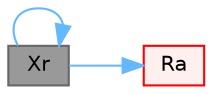 digraph "Xr"
{
 // LATEX_PDF_SIZE
  bgcolor="transparent";
  edge [fontname=Helvetica,fontsize=10,labelfontname=Helvetica,labelfontsize=10];
  node [fontname=Helvetica,fontsize=10,shape=box,height=0.2,width=0.4];
  rankdir="LR";
  Node1 [id="Node000001",label="Xr",height=0.2,width=0.4,color="gray40", fillcolor="grey60", style="filled", fontcolor="black",tooltip=" "];
  Node1 -> Node2 [id="edge1_Node000001_Node000002",color="steelblue1",style="solid",tooltip=" "];
  Node2 [id="Node000002",label="Ra",height=0.2,width=0.4,color="red", fillcolor="#FFF0F0", style="filled",URL="$namespaceFoam.html#a13e6c915bb73468e9e2c3bb7bb183314",tooltip=" "];
  Node1 -> Node1 [id="edge2_Node000001_Node000001",color="steelblue1",style="solid",tooltip=" "];
}
